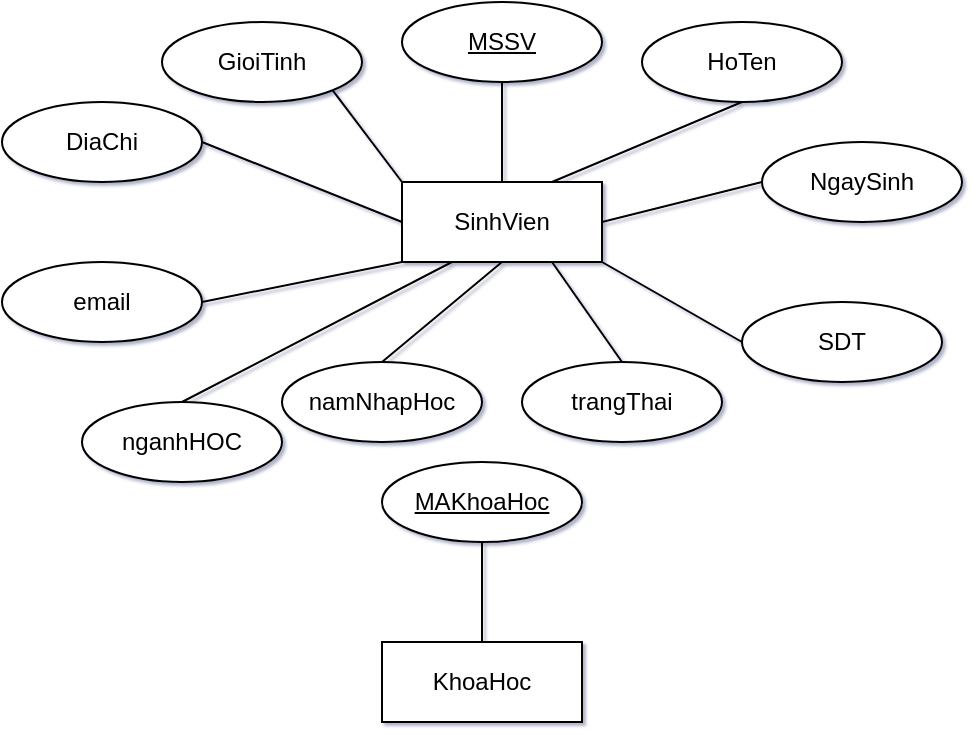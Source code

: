 <mxfile version="24.6.4" type="github">
  <diagram name="Trang-1" id="FnY7nT6zLUI4M2Fz--ki">
    <mxGraphModel dx="1036" dy="508" grid="1" gridSize="7" guides="1" tooltips="1" connect="1" arrows="1" fold="1" page="1" pageScale="1" pageWidth="827" pageHeight="1169" math="0" shadow="1">
      <root>
        <mxCell id="0" />
        <mxCell id="1" parent="0" />
        <mxCell id="SisW4zzMglSx5JrrDObV-1" value="SinhVien" style="whiteSpace=wrap;html=1;align=center;labelBackgroundColor=none;rounded=0;" vertex="1" parent="1">
          <mxGeometry x="200" y="90" width="100" height="40" as="geometry" />
        </mxCell>
        <mxCell id="SisW4zzMglSx5JrrDObV-2" value="" style="endArrow=none;html=1;rounded=0;exitX=0.5;exitY=0;exitDx=0;exitDy=0;labelBackgroundColor=none;fontColor=default;" edge="1" parent="1" source="SisW4zzMglSx5JrrDObV-1" target="SisW4zzMglSx5JrrDObV-3">
          <mxGeometry relative="1" as="geometry">
            <mxPoint x="170" y="110" as="sourcePoint" />
            <mxPoint x="250" y="20" as="targetPoint" />
          </mxGeometry>
        </mxCell>
        <mxCell id="SisW4zzMglSx5JrrDObV-3" value="MSSV" style="ellipse;whiteSpace=wrap;html=1;align=center;fontStyle=4;labelBackgroundColor=none;rounded=0;" vertex="1" parent="1">
          <mxGeometry x="200" width="100" height="40" as="geometry" />
        </mxCell>
        <mxCell id="SisW4zzMglSx5JrrDObV-4" value="HoTen" style="ellipse;whiteSpace=wrap;html=1;align=center;labelBackgroundColor=none;rounded=0;" vertex="1" parent="1">
          <mxGeometry x="320" y="10" width="100" height="40" as="geometry" />
        </mxCell>
        <mxCell id="SisW4zzMglSx5JrrDObV-5" value="" style="endArrow=none;html=1;rounded=0;exitX=0.75;exitY=0;exitDx=0;exitDy=0;entryX=0.5;entryY=1;entryDx=0;entryDy=0;labelBackgroundColor=none;fontColor=default;" edge="1" parent="1" source="SisW4zzMglSx5JrrDObV-1" target="SisW4zzMglSx5JrrDObV-4">
          <mxGeometry relative="1" as="geometry">
            <mxPoint x="260" y="100" as="sourcePoint" />
            <mxPoint x="260" y="50" as="targetPoint" />
          </mxGeometry>
        </mxCell>
        <mxCell id="SisW4zzMglSx5JrrDObV-6" value="NgaySinh" style="ellipse;whiteSpace=wrap;html=1;align=center;labelBackgroundColor=none;rounded=0;" vertex="1" parent="1">
          <mxGeometry x="380" y="70" width="100" height="40" as="geometry" />
        </mxCell>
        <mxCell id="SisW4zzMglSx5JrrDObV-7" value="" style="endArrow=none;html=1;rounded=0;exitX=1;exitY=0.5;exitDx=0;exitDy=0;entryX=0;entryY=0.5;entryDx=0;entryDy=0;labelBackgroundColor=none;fontColor=default;" edge="1" parent="1" source="SisW4zzMglSx5JrrDObV-1" target="SisW4zzMglSx5JrrDObV-6">
          <mxGeometry relative="1" as="geometry">
            <mxPoint x="285" y="100" as="sourcePoint" />
            <mxPoint x="380" y="60" as="targetPoint" />
          </mxGeometry>
        </mxCell>
        <mxCell id="SisW4zzMglSx5JrrDObV-8" value="GioiTinh" style="ellipse;whiteSpace=wrap;html=1;align=center;labelBackgroundColor=none;rounded=0;" vertex="1" parent="1">
          <mxGeometry x="80" y="10" width="100" height="40" as="geometry" />
        </mxCell>
        <mxCell id="SisW4zzMglSx5JrrDObV-9" value="" style="endArrow=none;html=1;rounded=0;exitX=0;exitY=0;exitDx=0;exitDy=0;entryX=1;entryY=1;entryDx=0;entryDy=0;labelBackgroundColor=none;fontColor=default;" edge="1" parent="1" source="SisW4zzMglSx5JrrDObV-1" target="SisW4zzMglSx5JrrDObV-8">
          <mxGeometry relative="1" as="geometry">
            <mxPoint x="130" y="135" as="sourcePoint" />
            <mxPoint x="130" y="85" as="targetPoint" />
          </mxGeometry>
        </mxCell>
        <mxCell id="SisW4zzMglSx5JrrDObV-10" value="DiaChi" style="ellipse;whiteSpace=wrap;html=1;align=center;labelBackgroundColor=none;rounded=0;" vertex="1" parent="1">
          <mxGeometry y="50" width="100" height="40" as="geometry" />
        </mxCell>
        <mxCell id="SisW4zzMglSx5JrrDObV-11" value="" style="endArrow=none;html=1;rounded=0;exitX=0;exitY=0.5;exitDx=0;exitDy=0;entryX=1;entryY=0.5;entryDx=0;entryDy=0;labelBackgroundColor=none;fontColor=default;" edge="1" parent="1" source="SisW4zzMglSx5JrrDObV-1" target="SisW4zzMglSx5JrrDObV-10">
          <mxGeometry relative="1" as="geometry">
            <mxPoint x="180" y="130" as="sourcePoint" />
            <mxPoint x="145" y="84" as="targetPoint" />
          </mxGeometry>
        </mxCell>
        <mxCell id="SisW4zzMglSx5JrrDObV-12" value="email" style="ellipse;whiteSpace=wrap;html=1;align=center;labelBackgroundColor=none;rounded=0;" vertex="1" parent="1">
          <mxGeometry y="130" width="100" height="40" as="geometry" />
        </mxCell>
        <mxCell id="SisW4zzMglSx5JrrDObV-13" value="" style="endArrow=none;html=1;rounded=0;exitX=0;exitY=1;exitDx=0;exitDy=0;entryX=1;entryY=0.5;entryDx=0;entryDy=0;labelBackgroundColor=none;fontColor=default;" edge="1" parent="1" source="SisW4zzMglSx5JrrDObV-1" target="SisW4zzMglSx5JrrDObV-12">
          <mxGeometry relative="1" as="geometry">
            <mxPoint x="210" y="120" as="sourcePoint" />
            <mxPoint x="110" y="80" as="targetPoint" />
          </mxGeometry>
        </mxCell>
        <mxCell id="SisW4zzMglSx5JrrDObV-14" value="SDT" style="ellipse;whiteSpace=wrap;html=1;align=center;labelBackgroundColor=none;rounded=0;" vertex="1" parent="1">
          <mxGeometry x="370" y="150" width="100" height="40" as="geometry" />
        </mxCell>
        <mxCell id="SisW4zzMglSx5JrrDObV-15" value="" style="endArrow=none;html=1;rounded=0;exitX=1;exitY=1;exitDx=0;exitDy=0;entryX=0;entryY=0.5;entryDx=0;entryDy=0;labelBackgroundColor=none;fontColor=default;" edge="1" parent="1" source="SisW4zzMglSx5JrrDObV-1" target="SisW4zzMglSx5JrrDObV-14">
          <mxGeometry relative="1" as="geometry">
            <mxPoint x="310" y="120" as="sourcePoint" />
            <mxPoint x="390" y="100" as="targetPoint" />
          </mxGeometry>
        </mxCell>
        <mxCell id="SisW4zzMglSx5JrrDObV-16" value="nganhHOC" style="ellipse;whiteSpace=wrap;html=1;align=center;labelBackgroundColor=none;rounded=0;" vertex="1" parent="1">
          <mxGeometry x="40" y="200" width="100" height="40" as="geometry" />
        </mxCell>
        <mxCell id="SisW4zzMglSx5JrrDObV-17" value="" style="endArrow=none;html=1;rounded=0;exitX=0.25;exitY=1;exitDx=0;exitDy=0;entryX=0.5;entryY=0;entryDx=0;entryDy=0;labelBackgroundColor=none;fontColor=default;" edge="1" parent="1" source="SisW4zzMglSx5JrrDObV-1" target="SisW4zzMglSx5JrrDObV-16">
          <mxGeometry relative="1" as="geometry">
            <mxPoint x="210" y="140" as="sourcePoint" />
            <mxPoint x="120" y="190" as="targetPoint" />
          </mxGeometry>
        </mxCell>
        <mxCell id="SisW4zzMglSx5JrrDObV-18" value="namNhapHoc" style="ellipse;whiteSpace=wrap;html=1;align=center;labelBackgroundColor=none;rounded=0;" vertex="1" parent="1">
          <mxGeometry x="140" y="180" width="100" height="40" as="geometry" />
        </mxCell>
        <mxCell id="SisW4zzMglSx5JrrDObV-19" value="" style="endArrow=none;html=1;rounded=0;exitX=0.5;exitY=1;exitDx=0;exitDy=0;entryX=0.5;entryY=0;entryDx=0;entryDy=0;labelBackgroundColor=none;fontColor=default;" edge="1" parent="1" source="SisW4zzMglSx5JrrDObV-1" target="SisW4zzMglSx5JrrDObV-18">
          <mxGeometry relative="1" as="geometry">
            <mxPoint x="235" y="140" as="sourcePoint" />
            <mxPoint x="110" y="240" as="targetPoint" />
          </mxGeometry>
        </mxCell>
        <mxCell id="SisW4zzMglSx5JrrDObV-20" value="trangThai" style="ellipse;whiteSpace=wrap;html=1;align=center;labelBackgroundColor=none;rounded=0;" vertex="1" parent="1">
          <mxGeometry x="260" y="180" width="100" height="40" as="geometry" />
        </mxCell>
        <mxCell id="SisW4zzMglSx5JrrDObV-21" value="" style="endArrow=none;html=1;rounded=0;exitX=0.75;exitY=1;exitDx=0;exitDy=0;entryX=0.5;entryY=0;entryDx=0;entryDy=0;labelBackgroundColor=none;fontColor=default;" edge="1" parent="1" source="SisW4zzMglSx5JrrDObV-1" target="SisW4zzMglSx5JrrDObV-20">
          <mxGeometry relative="1" as="geometry">
            <mxPoint x="260" y="140" as="sourcePoint" />
            <mxPoint x="220" y="260" as="targetPoint" />
          </mxGeometry>
        </mxCell>
        <mxCell id="SisW4zzMglSx5JrrDObV-22" value="KhoaHoc" style="whiteSpace=wrap;html=1;align=center;labelBackgroundColor=none;rounded=0;" vertex="1" parent="1">
          <mxGeometry x="190" y="320" width="100" height="40" as="geometry" />
        </mxCell>
        <mxCell id="SisW4zzMglSx5JrrDObV-23" value="MAKhoaHoc" style="ellipse;whiteSpace=wrap;html=1;align=center;fontStyle=4;labelBackgroundColor=none;rounded=0;" vertex="1" parent="1">
          <mxGeometry x="190" y="230" width="100" height="40" as="geometry" />
        </mxCell>
        <mxCell id="SisW4zzMglSx5JrrDObV-24" value="" style="endArrow=none;html=1;rounded=0;exitX=0.5;exitY=1;exitDx=0;exitDy=0;entryX=0.5;entryY=0;entryDx=0;entryDy=0;labelBackgroundColor=none;fontColor=default;" edge="1" parent="1" source="SisW4zzMglSx5JrrDObV-23" target="SisW4zzMglSx5JrrDObV-22">
          <mxGeometry relative="1" as="geometry">
            <mxPoint x="170" y="410" as="sourcePoint" />
            <mxPoint x="330" y="410" as="targetPoint" />
          </mxGeometry>
        </mxCell>
      </root>
    </mxGraphModel>
  </diagram>
</mxfile>
